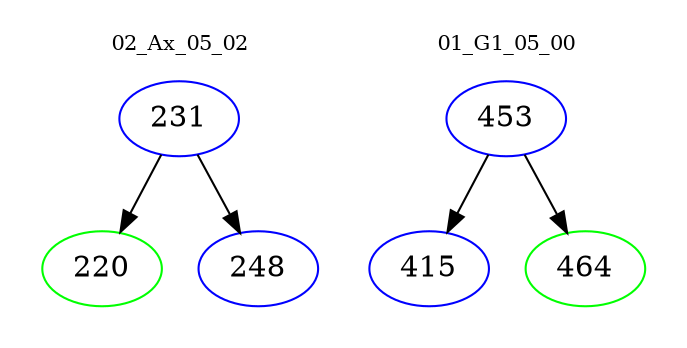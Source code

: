 digraph{
subgraph cluster_0 {
color = white
label = "02_Ax_05_02";
fontsize=10;
T0_231 [label="231", color="blue"]
T0_231 -> T0_220 [color="black"]
T0_220 [label="220", color="green"]
T0_231 -> T0_248 [color="black"]
T0_248 [label="248", color="blue"]
}
subgraph cluster_1 {
color = white
label = "01_G1_05_00";
fontsize=10;
T1_453 [label="453", color="blue"]
T1_453 -> T1_415 [color="black"]
T1_415 [label="415", color="blue"]
T1_453 -> T1_464 [color="black"]
T1_464 [label="464", color="green"]
}
}
